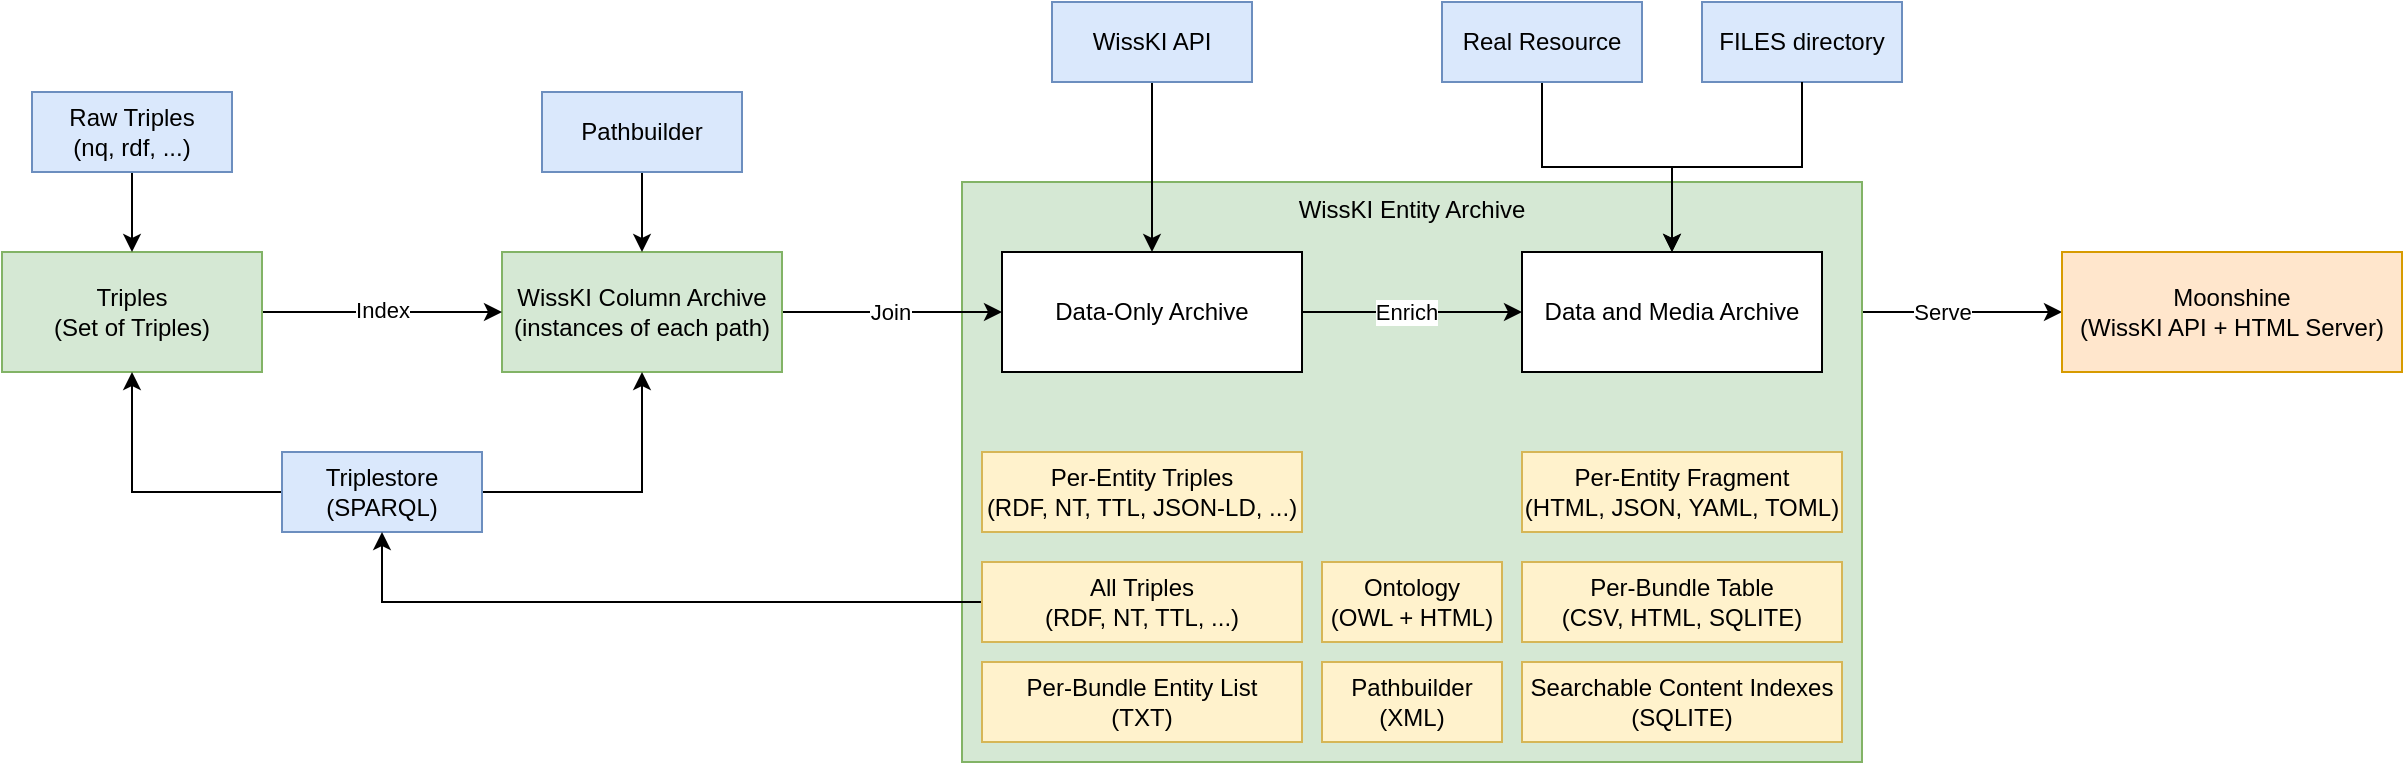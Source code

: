 <mxfile version="26.0.7">
  <diagram name="Page-1" id="knLdefWj8xyFPlL_k0VA">
    <mxGraphModel dx="1207" dy="874" grid="1" gridSize="10" guides="1" tooltips="1" connect="1" arrows="1" fold="1" page="1" pageScale="1" pageWidth="1220" pageHeight="410" math="0" shadow="0">
      <root>
        <mxCell id="0" />
        <mxCell id="1" parent="0" />
        <mxCell id="EanT_ptKQ8dP-sCmMVAc-50" value="Serve" style="edgeStyle=orthogonalEdgeStyle;rounded=0;orthogonalLoop=1;jettySize=auto;html=1;exitX=1;exitY=0.5;exitDx=0;exitDy=0;" parent="1" source="EanT_ptKQ8dP-sCmMVAc-31" target="EanT_ptKQ8dP-sCmMVAc-45" edge="1">
          <mxGeometry relative="1" as="geometry" />
        </mxCell>
        <mxCell id="EanT_ptKQ8dP-sCmMVAc-44" value="WissKI Entity Archive" style="rounded=0;whiteSpace=wrap;html=1;verticalAlign=top;fillColor=#d5e8d4;strokeColor=#82b366;" parent="1" vertex="1">
          <mxGeometry x="490" y="100" width="450" height="290" as="geometry" />
        </mxCell>
        <mxCell id="EanT_ptKQ8dP-sCmMVAc-21" value="" style="edgeStyle=orthogonalEdgeStyle;rounded=0;orthogonalLoop=1;jettySize=auto;html=1;" parent="1" source="EanT_ptKQ8dP-sCmMVAc-1" target="EanT_ptKQ8dP-sCmMVAc-2" edge="1">
          <mxGeometry relative="1" as="geometry" />
        </mxCell>
        <mxCell id="EanT_ptKQ8dP-sCmMVAc-41" value="Join" style="edgeLabel;html=1;align=center;verticalAlign=middle;resizable=0;points=[];" parent="EanT_ptKQ8dP-sCmMVAc-21" vertex="1" connectable="0">
          <mxGeometry x="-0.015" relative="1" as="geometry">
            <mxPoint as="offset" />
          </mxGeometry>
        </mxCell>
        <mxCell id="EanT_ptKQ8dP-sCmMVAc-1" value="WissKI Column Archive&lt;div&gt;(instances of each path)&lt;/div&gt;" style="rounded=0;whiteSpace=wrap;html=1;fillColor=#d5e8d4;strokeColor=#82b366;" parent="1" vertex="1">
          <mxGeometry x="260" y="135" width="140" height="60" as="geometry" />
        </mxCell>
        <mxCell id="EanT_ptKQ8dP-sCmMVAc-32" value="" style="edgeStyle=orthogonalEdgeStyle;rounded=0;orthogonalLoop=1;jettySize=auto;html=1;" parent="1" source="EanT_ptKQ8dP-sCmMVAc-2" target="EanT_ptKQ8dP-sCmMVAc-31" edge="1">
          <mxGeometry relative="1" as="geometry" />
        </mxCell>
        <mxCell id="EanT_ptKQ8dP-sCmMVAc-47" value="Enrich" style="edgeLabel;html=1;align=center;verticalAlign=middle;resizable=0;points=[];" parent="EanT_ptKQ8dP-sCmMVAc-32" vertex="1" connectable="0">
          <mxGeometry x="-0.062" relative="1" as="geometry">
            <mxPoint as="offset" />
          </mxGeometry>
        </mxCell>
        <mxCell id="EanT_ptKQ8dP-sCmMVAc-2" value="Data-Only Archive" style="rounded=0;whiteSpace=wrap;html=1;" parent="1" vertex="1">
          <mxGeometry x="510" y="135" width="150" height="60" as="geometry" />
        </mxCell>
        <mxCell id="EanT_ptKQ8dP-sCmMVAc-20" value="" style="edgeStyle=orthogonalEdgeStyle;rounded=0;orthogonalLoop=1;jettySize=auto;html=1;" parent="1" source="EanT_ptKQ8dP-sCmMVAc-11" target="EanT_ptKQ8dP-sCmMVAc-1" edge="1">
          <mxGeometry relative="1" as="geometry" />
        </mxCell>
        <mxCell id="EanT_ptKQ8dP-sCmMVAc-42" value="Index" style="edgeLabel;html=1;align=center;verticalAlign=middle;resizable=0;points=[];" parent="EanT_ptKQ8dP-sCmMVAc-20" vertex="1" connectable="0">
          <mxGeometry x="-0.012" y="1" relative="1" as="geometry">
            <mxPoint as="offset" />
          </mxGeometry>
        </mxCell>
        <mxCell id="EanT_ptKQ8dP-sCmMVAc-11" value="Triples&lt;div&gt;(Set of Triples)&lt;/div&gt;" style="rounded=0;whiteSpace=wrap;html=1;fillColor=#d5e8d4;strokeColor=#82b366;" parent="1" vertex="1">
          <mxGeometry x="10" y="135" width="130" height="60" as="geometry" />
        </mxCell>
        <mxCell id="EanT_ptKQ8dP-sCmMVAc-15" value="" style="edgeStyle=orthogonalEdgeStyle;rounded=0;orthogonalLoop=1;jettySize=auto;html=1;" parent="1" source="EanT_ptKQ8dP-sCmMVAc-13" target="EanT_ptKQ8dP-sCmMVAc-11" edge="1">
          <mxGeometry relative="1" as="geometry" />
        </mxCell>
        <mxCell id="EanT_ptKQ8dP-sCmMVAc-13" value="Raw Triples&lt;div&gt;(nq, rdf, ...)&lt;/div&gt;" style="rounded=0;whiteSpace=wrap;html=1;fillColor=#dae8fc;strokeColor=#6c8ebf;" parent="1" vertex="1">
          <mxGeometry x="25" y="55" width="100" height="40" as="geometry" />
        </mxCell>
        <mxCell id="EanT_ptKQ8dP-sCmMVAc-17" value="" style="edgeStyle=orthogonalEdgeStyle;rounded=0;orthogonalLoop=1;jettySize=auto;html=1;" parent="1" source="EanT_ptKQ8dP-sCmMVAc-16" target="EanT_ptKQ8dP-sCmMVAc-1" edge="1">
          <mxGeometry relative="1" as="geometry" />
        </mxCell>
        <mxCell id="EanT_ptKQ8dP-sCmMVAc-40" value="" style="edgeStyle=orthogonalEdgeStyle;rounded=0;orthogonalLoop=1;jettySize=auto;html=1;" parent="1" source="EanT_ptKQ8dP-sCmMVAc-16" target="EanT_ptKQ8dP-sCmMVAc-11" edge="1">
          <mxGeometry relative="1" as="geometry">
            <mxPoint x="90" y="205" as="targetPoint" />
            <Array as="points">
              <mxPoint x="75" y="255" />
            </Array>
          </mxGeometry>
        </mxCell>
        <mxCell id="EanT_ptKQ8dP-sCmMVAc-16" value="Triplestore&lt;div&gt;(SPARQL)&lt;/div&gt;" style="rounded=0;whiteSpace=wrap;html=1;fillColor=#dae8fc;strokeColor=#6c8ebf;" parent="1" vertex="1">
          <mxGeometry x="150" y="235" width="100" height="40" as="geometry" />
        </mxCell>
        <mxCell id="EanT_ptKQ8dP-sCmMVAc-19" value="" style="edgeStyle=orthogonalEdgeStyle;rounded=0;orthogonalLoop=1;jettySize=auto;html=1;" parent="1" source="EanT_ptKQ8dP-sCmMVAc-18" target="EanT_ptKQ8dP-sCmMVAc-2" edge="1">
          <mxGeometry relative="1" as="geometry" />
        </mxCell>
        <mxCell id="EanT_ptKQ8dP-sCmMVAc-18" value="WissKI API" style="rounded=0;whiteSpace=wrap;html=1;fillColor=#dae8fc;strokeColor=#6c8ebf;" parent="1" vertex="1">
          <mxGeometry x="535" y="10" width="100" height="40" as="geometry" />
        </mxCell>
        <mxCell id="EanT_ptKQ8dP-sCmMVAc-31" value="Data and Media Archive" style="rounded=0;whiteSpace=wrap;html=1;" parent="1" vertex="1">
          <mxGeometry x="770" y="135" width="150" height="60" as="geometry" />
        </mxCell>
        <mxCell id="EanT_ptKQ8dP-sCmMVAc-37" value="" style="edgeStyle=orthogonalEdgeStyle;rounded=0;orthogonalLoop=1;jettySize=auto;html=1;entryX=0.5;entryY=0;entryDx=0;entryDy=0;" parent="1" source="EanT_ptKQ8dP-sCmMVAc-34" target="EanT_ptKQ8dP-sCmMVAc-31" edge="1">
          <mxGeometry relative="1" as="geometry" />
        </mxCell>
        <mxCell id="EanT_ptKQ8dP-sCmMVAc-36" value="FILES directory" style="rounded=0;whiteSpace=wrap;html=1;fillColor=#dae8fc;strokeColor=#6c8ebf;" parent="1" vertex="1">
          <mxGeometry x="860" y="10" width="100" height="40" as="geometry" />
        </mxCell>
        <mxCell id="EanT_ptKQ8dP-sCmMVAc-39" value="" style="edgeStyle=orthogonalEdgeStyle;rounded=0;orthogonalLoop=1;jettySize=auto;html=1;entryX=0.5;entryY=0;entryDx=0;entryDy=0;" parent="1" source="EanT_ptKQ8dP-sCmMVAc-36" target="EanT_ptKQ8dP-sCmMVAc-31" edge="1">
          <mxGeometry relative="1" as="geometry">
            <mxPoint x="790" y="25" as="sourcePoint" />
            <mxPoint x="510" y="135" as="targetPoint" />
          </mxGeometry>
        </mxCell>
        <mxCell id="EanT_ptKQ8dP-sCmMVAc-34" value="Real Resource" style="rounded=0;whiteSpace=wrap;html=1;fillColor=#dae8fc;strokeColor=#6c8ebf;" parent="1" vertex="1">
          <mxGeometry x="730" y="10" width="100" height="40" as="geometry" />
        </mxCell>
        <mxCell id="EanT_ptKQ8dP-sCmMVAc-45" value="Moonshine&lt;div&gt;(WissKI API + HTML Server)&lt;/div&gt;" style="rounded=0;whiteSpace=wrap;html=1;fillColor=#ffe6cc;strokeColor=#d79b00;" parent="1" vertex="1">
          <mxGeometry x="1040" y="135" width="170" height="60" as="geometry" />
        </mxCell>
        <mxCell id="EanT_ptKQ8dP-sCmMVAc-54" value="Searchable Content Indexes&lt;div&gt;(SQLITE)&lt;/div&gt;" style="rounded=0;whiteSpace=wrap;html=1;fillColor=#fff2cc;strokeColor=#d6b656;" parent="1" vertex="1">
          <mxGeometry x="770" y="340" width="160" height="40" as="geometry" />
        </mxCell>
        <mxCell id="EanT_ptKQ8dP-sCmMVAc-67" value="" style="edgeStyle=orthogonalEdgeStyle;rounded=0;orthogonalLoop=1;jettySize=auto;html=1;exitX=0;exitY=0.5;exitDx=0;exitDy=0;entryX=0.5;entryY=1;entryDx=0;entryDy=0;" parent="1" source="3uII0CuKgzvlVDnVprmu-20" target="EanT_ptKQ8dP-sCmMVAc-16" edge="1">
          <mxGeometry relative="1" as="geometry">
            <mxPoint x="500" y="470.032" as="sourcePoint" />
          </mxGeometry>
        </mxCell>
        <mxCell id="3uII0CuKgzvlVDnVprmu-14" value="Per-Entity Triples&lt;div&gt;(RDF, NT, TTL, JSON-LD, ...)&lt;/div&gt;" style="rounded=0;whiteSpace=wrap;html=1;fillColor=#fff2cc;strokeColor=#d6b656;" vertex="1" parent="1">
          <mxGeometry x="500" y="235" width="160" height="40" as="geometry" />
        </mxCell>
        <mxCell id="3uII0CuKgzvlVDnVprmu-15" value="Per-Entity Fragment&lt;div&gt;(HTML, JSON, YAML, TOML)&lt;/div&gt;" style="rounded=0;whiteSpace=wrap;html=1;fillColor=#fff2cc;strokeColor=#d6b656;" vertex="1" parent="1">
          <mxGeometry x="770" y="235" width="160" height="40" as="geometry" />
        </mxCell>
        <mxCell id="3uII0CuKgzvlVDnVprmu-17" value="Per-Bundle Table&lt;div&gt;(CSV, HTML, SQLITE)&lt;/div&gt;" style="rounded=0;whiteSpace=wrap;html=1;fillColor=#fff2cc;strokeColor=#d6b656;" vertex="1" parent="1">
          <mxGeometry x="770" y="290" width="160" height="40" as="geometry" />
        </mxCell>
        <mxCell id="3uII0CuKgzvlVDnVprmu-20" value="All Triples&lt;div&gt;(&lt;span style=&quot;background-color: transparent; color: light-dark(rgb(0, 0, 0), rgb(255, 255, 255));&quot;&gt;RDF, NT, TTL, ...)&lt;/span&gt;&lt;/div&gt;" style="rounded=0;whiteSpace=wrap;html=1;fillColor=#fff2cc;strokeColor=#d6b656;" vertex="1" parent="1">
          <mxGeometry x="500" y="290" width="160" height="40" as="geometry" />
        </mxCell>
        <mxCell id="3uII0CuKgzvlVDnVprmu-21" value="&lt;div&gt;Per-Bundle Entity List&lt;/div&gt;&lt;div&gt;(TXT)&lt;/div&gt;" style="rounded=0;whiteSpace=wrap;html=1;fillColor=#fff2cc;strokeColor=#d6b656;" vertex="1" parent="1">
          <mxGeometry x="500" y="340" width="160" height="40" as="geometry" />
        </mxCell>
        <mxCell id="3uII0CuKgzvlVDnVprmu-25" value="" style="edgeStyle=orthogonalEdgeStyle;rounded=0;orthogonalLoop=1;jettySize=auto;html=1;" edge="1" parent="1" source="3uII0CuKgzvlVDnVprmu-24" target="EanT_ptKQ8dP-sCmMVAc-1">
          <mxGeometry relative="1" as="geometry" />
        </mxCell>
        <mxCell id="3uII0CuKgzvlVDnVprmu-24" value="&lt;div&gt;Pathbuilder&lt;/div&gt;" style="rounded=0;whiteSpace=wrap;html=1;fillColor=#dae8fc;strokeColor=#6c8ebf;" vertex="1" parent="1">
          <mxGeometry x="280" y="55" width="100" height="40" as="geometry" />
        </mxCell>
        <mxCell id="3uII0CuKgzvlVDnVprmu-27" value="Pathbuilder&#xa;(XML)" style="rounded=0;whiteSpace=wrap;html=0;fillColor=#fff2cc;strokeColor=#d6b656;" vertex="1" parent="1">
          <mxGeometry x="670" y="340" width="90" height="40" as="geometry" />
        </mxCell>
        <mxCell id="3uII0CuKgzvlVDnVprmu-28" value="Ontology&#xa;(OWL + HTML)" style="rounded=0;whiteSpace=wrap;html=0;fillColor=#fff2cc;strokeColor=#d6b656;" vertex="1" parent="1">
          <mxGeometry x="670" y="290" width="90" height="40" as="geometry" />
        </mxCell>
      </root>
    </mxGraphModel>
  </diagram>
</mxfile>
